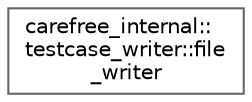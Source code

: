 digraph "类继承关系图"
{
 // LATEX_PDF_SIZE
  bgcolor="transparent";
  edge [fontname=Helvetica,fontsize=10,labelfontname=Helvetica,labelfontsize=10];
  node [fontname=Helvetica,fontsize=10,shape=box,height=0.2,width=0.4];
  rankdir="LR";
  Node0 [id="Node000000",label="carefree_internal::\ltestcase_writer::file\l_writer",height=0.2,width=0.4,color="grey40", fillcolor="white", style="filled",URL="$classcarefree__internal_1_1testcase__writer_1_1file__writer.html",tooltip=" "];
}
